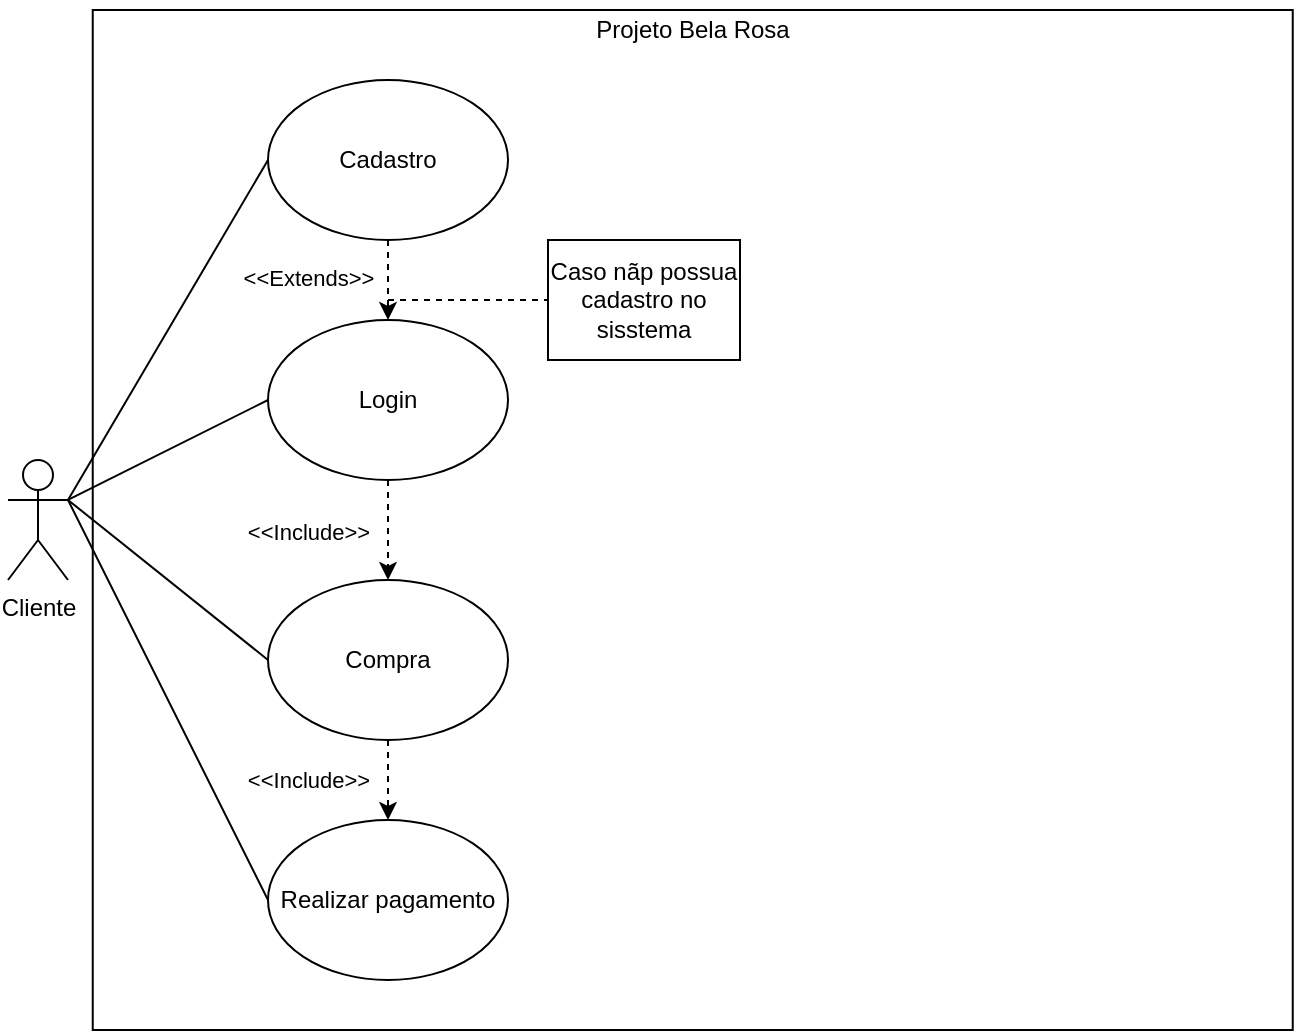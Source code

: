 <mxfile version="27.0.9">
  <diagram name="Página-1" id="SiuZWaIj3149xAS4Tnmp">
    <mxGraphModel dx="1026" dy="662" grid="1" gridSize="10" guides="1" tooltips="1" connect="1" arrows="1" fold="1" page="1" pageScale="1" pageWidth="827" pageHeight="1169" math="0" shadow="0">
      <root>
        <mxCell id="0" />
        <mxCell id="1" parent="0" />
        <mxCell id="NqIT6mZxx5s--3g8lol8-26" value="" style="rounded=0;whiteSpace=wrap;html=1;" vertex="1" parent="1">
          <mxGeometry x="72.37" y="5" width="600" height="510" as="geometry" />
        </mxCell>
        <mxCell id="NqIT6mZxx5s--3g8lol8-1" value="Cliente" style="shape=umlActor;verticalLabelPosition=bottom;verticalAlign=top;html=1;" vertex="1" parent="1">
          <mxGeometry x="30" y="230" width="30" height="60" as="geometry" />
        </mxCell>
        <mxCell id="NqIT6mZxx5s--3g8lol8-13" value="" style="edgeStyle=orthogonalEdgeStyle;rounded=0;orthogonalLoop=1;jettySize=auto;html=1;dashed=1;" edge="1" parent="1" source="NqIT6mZxx5s--3g8lol8-4" target="NqIT6mZxx5s--3g8lol8-5">
          <mxGeometry relative="1" as="geometry" />
        </mxCell>
        <mxCell id="NqIT6mZxx5s--3g8lol8-14" value="&amp;lt;&amp;lt;Extends&amp;gt;&amp;gt;" style="edgeLabel;html=1;align=center;verticalAlign=middle;resizable=0;points=[];" vertex="1" connectable="0" parent="NqIT6mZxx5s--3g8lol8-13">
          <mxGeometry x="0.1" y="3" relative="1" as="geometry">
            <mxPoint x="-43" y="-3" as="offset" />
          </mxGeometry>
        </mxCell>
        <mxCell id="NqIT6mZxx5s--3g8lol8-4" value="Cadastro" style="ellipse;whiteSpace=wrap;html=1;" vertex="1" parent="1">
          <mxGeometry x="160" y="40" width="120" height="80" as="geometry" />
        </mxCell>
        <mxCell id="NqIT6mZxx5s--3g8lol8-19" value="" style="edgeStyle=orthogonalEdgeStyle;rounded=0;orthogonalLoop=1;jettySize=auto;html=1;dashed=1;" edge="1" parent="1" source="NqIT6mZxx5s--3g8lol8-5" target="NqIT6mZxx5s--3g8lol8-6">
          <mxGeometry relative="1" as="geometry" />
        </mxCell>
        <mxCell id="NqIT6mZxx5s--3g8lol8-20" value="&amp;lt;&amp;lt;Include&amp;gt;&amp;gt;" style="edgeLabel;html=1;align=center;verticalAlign=middle;resizable=0;points=[];" vertex="1" connectable="0" parent="NqIT6mZxx5s--3g8lol8-19">
          <mxGeometry x="0.025" y="2" relative="1" as="geometry">
            <mxPoint x="-42" as="offset" />
          </mxGeometry>
        </mxCell>
        <mxCell id="NqIT6mZxx5s--3g8lol8-5" value="Login" style="ellipse;whiteSpace=wrap;html=1;" vertex="1" parent="1">
          <mxGeometry x="160" y="160" width="120" height="80" as="geometry" />
        </mxCell>
        <mxCell id="NqIT6mZxx5s--3g8lol8-22" value="" style="edgeStyle=orthogonalEdgeStyle;rounded=0;orthogonalLoop=1;jettySize=auto;html=1;dashed=1;" edge="1" parent="1" source="NqIT6mZxx5s--3g8lol8-6" target="NqIT6mZxx5s--3g8lol8-21">
          <mxGeometry relative="1" as="geometry" />
        </mxCell>
        <mxCell id="NqIT6mZxx5s--3g8lol8-23" value="&amp;lt;&amp;lt;Include&amp;gt;&amp;gt;" style="edgeLabel;html=1;align=center;verticalAlign=middle;resizable=0;points=[];" vertex="1" connectable="0" parent="NqIT6mZxx5s--3g8lol8-22">
          <mxGeometry x="0.15" y="3" relative="1" as="geometry">
            <mxPoint x="-43" y="-3" as="offset" />
          </mxGeometry>
        </mxCell>
        <mxCell id="NqIT6mZxx5s--3g8lol8-6" value="Compra" style="ellipse;whiteSpace=wrap;html=1;" vertex="1" parent="1">
          <mxGeometry x="160" y="290" width="120" height="80" as="geometry" />
        </mxCell>
        <mxCell id="NqIT6mZxx5s--3g8lol8-8" value="" style="endArrow=none;html=1;rounded=0;entryX=1;entryY=0.333;entryDx=0;entryDy=0;entryPerimeter=0;exitX=0;exitY=0.5;exitDx=0;exitDy=0;" edge="1" parent="1" source="NqIT6mZxx5s--3g8lol8-4" target="NqIT6mZxx5s--3g8lol8-1">
          <mxGeometry width="50" height="50" relative="1" as="geometry">
            <mxPoint x="30" y="450" as="sourcePoint" />
            <mxPoint x="80" y="400" as="targetPoint" />
          </mxGeometry>
        </mxCell>
        <mxCell id="NqIT6mZxx5s--3g8lol8-9" value="" style="endArrow=none;html=1;rounded=0;exitX=0;exitY=0.5;exitDx=0;exitDy=0;entryX=1;entryY=0.333;entryDx=0;entryDy=0;entryPerimeter=0;" edge="1" parent="1" source="NqIT6mZxx5s--3g8lol8-5" target="NqIT6mZxx5s--3g8lol8-1">
          <mxGeometry width="50" height="50" relative="1" as="geometry">
            <mxPoint x="10" y="450" as="sourcePoint" />
            <mxPoint x="60" y="160" as="targetPoint" />
          </mxGeometry>
        </mxCell>
        <mxCell id="NqIT6mZxx5s--3g8lol8-10" value="" style="endArrow=none;html=1;rounded=0;exitX=0;exitY=0.5;exitDx=0;exitDy=0;entryX=1;entryY=0.333;entryDx=0;entryDy=0;entryPerimeter=0;" edge="1" parent="1" source="NqIT6mZxx5s--3g8lol8-6" target="NqIT6mZxx5s--3g8lol8-1">
          <mxGeometry width="50" height="50" relative="1" as="geometry">
            <mxPoint x="60" y="440" as="sourcePoint" />
            <mxPoint x="110" y="390" as="targetPoint" />
          </mxGeometry>
        </mxCell>
        <mxCell id="NqIT6mZxx5s--3g8lol8-16" value="" style="endArrow=none;html=1;rounded=0;dashed=1;" edge="1" parent="1">
          <mxGeometry width="50" height="50" relative="1" as="geometry">
            <mxPoint x="220" y="150" as="sourcePoint" />
            <mxPoint x="300" y="150" as="targetPoint" />
          </mxGeometry>
        </mxCell>
        <mxCell id="NqIT6mZxx5s--3g8lol8-17" value="Caso nãp possua cadastro no sisstema" style="html=1;dropTarget=0;whiteSpace=wrap;" vertex="1" parent="1">
          <mxGeometry x="300" y="120" width="96" height="60" as="geometry" />
        </mxCell>
        <mxCell id="NqIT6mZxx5s--3g8lol8-21" value="Realizar pagamento" style="ellipse;whiteSpace=wrap;html=1;" vertex="1" parent="1">
          <mxGeometry x="160" y="410" width="120" height="80" as="geometry" />
        </mxCell>
        <mxCell id="NqIT6mZxx5s--3g8lol8-24" value="" style="endArrow=none;html=1;rounded=0;entryX=1;entryY=0.333;entryDx=0;entryDy=0;entryPerimeter=0;exitX=0;exitY=0.5;exitDx=0;exitDy=0;" edge="1" parent="1" source="NqIT6mZxx5s--3g8lol8-21" target="NqIT6mZxx5s--3g8lol8-1">
          <mxGeometry width="50" height="50" relative="1" as="geometry">
            <mxPoint x="30" y="400" as="sourcePoint" />
            <mxPoint x="80" y="350" as="targetPoint" />
          </mxGeometry>
        </mxCell>
        <mxCell id="NqIT6mZxx5s--3g8lol8-25" value="Projeto Bela Rosa" style="text;html=1;align=center;verticalAlign=middle;whiteSpace=wrap;rounded=0;" vertex="1" parent="1">
          <mxGeometry x="310" width="124.75" height="30" as="geometry" />
        </mxCell>
      </root>
    </mxGraphModel>
  </diagram>
</mxfile>
